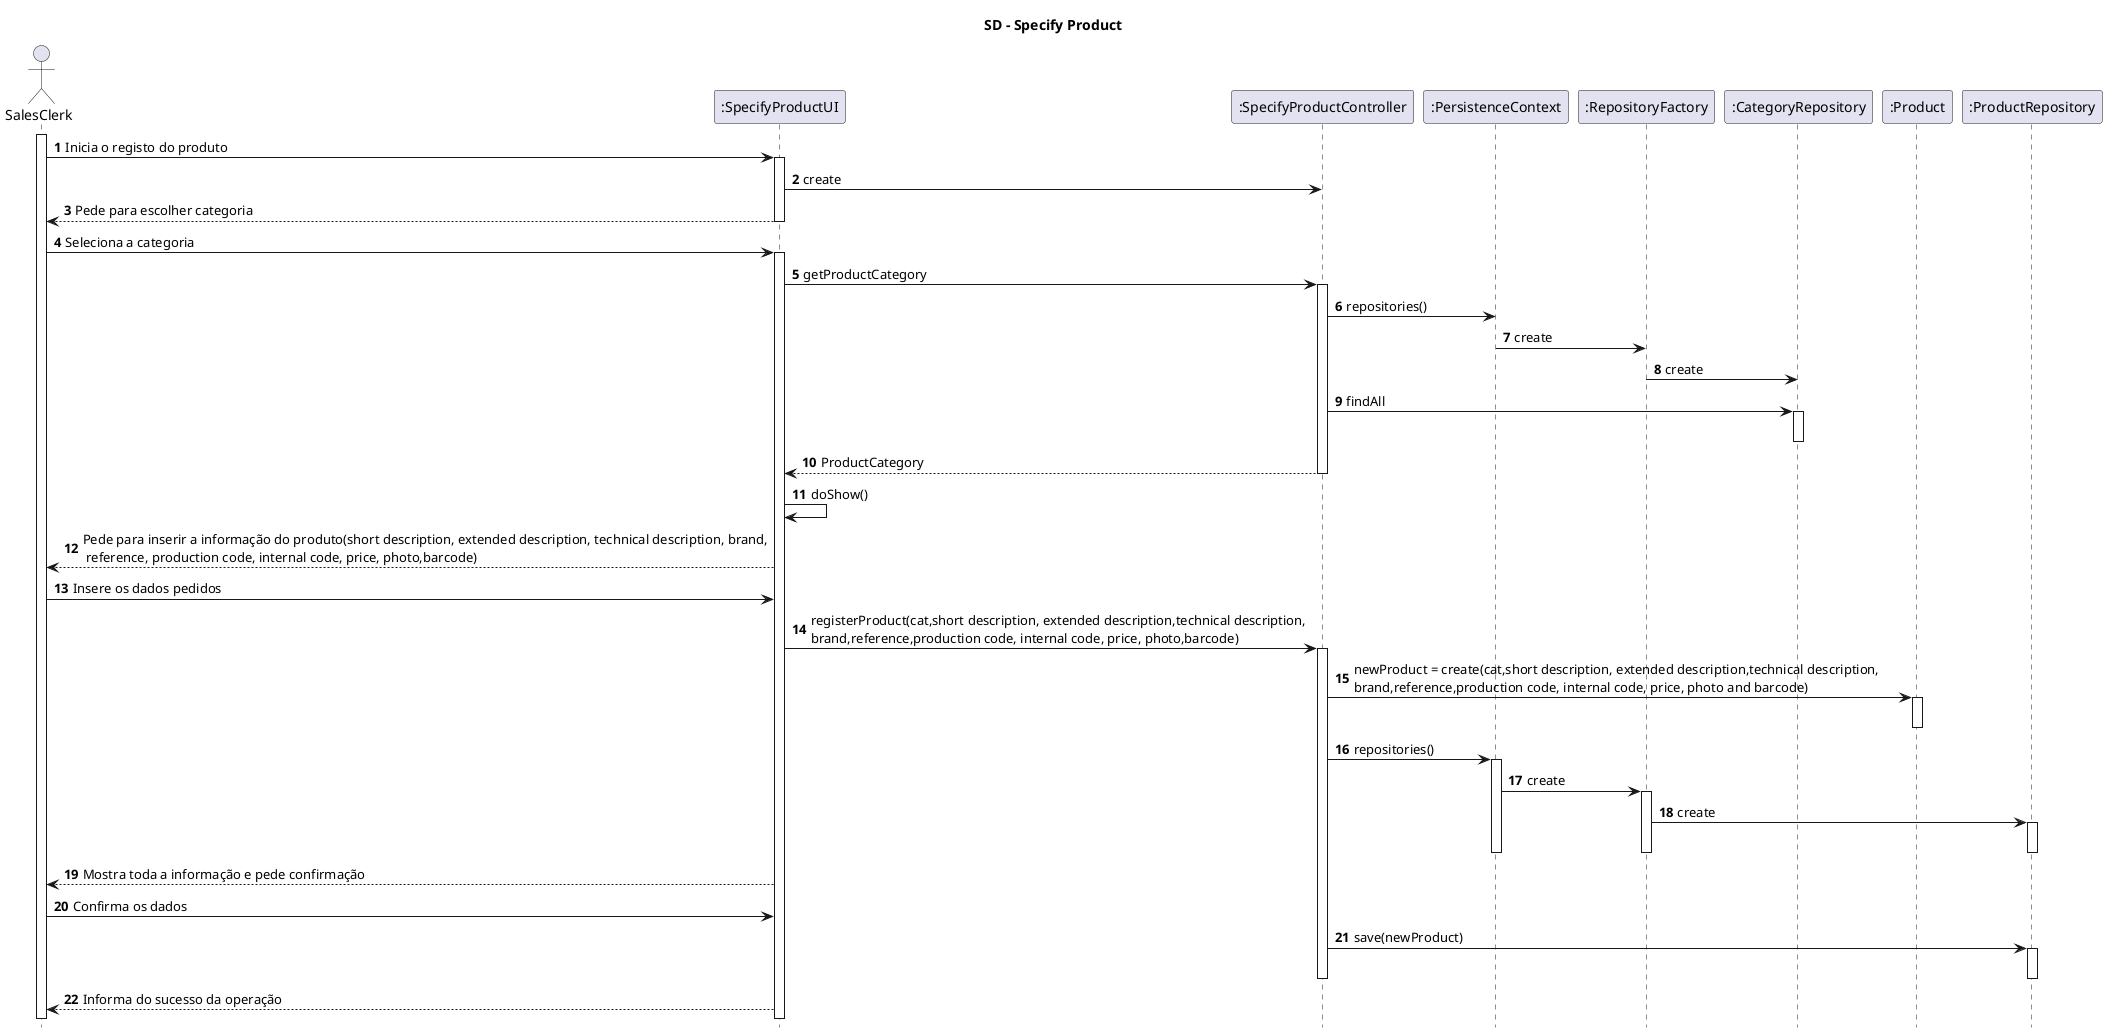 @startuml
autonumber
hide footbox

title SD - Specify Product
    actor "SalesClerk" as SC
		participant ":SpecifyProductUI" as ui
		participant ":SpecifyProductController" as ctrl
		participant ":PersistenceContext" as pc
		participant ":RepositoryFactory" as rf
		participant ":CategoryRepository" as repoPC
		participant ":Product" as prod
		participant ":ProductRepository" as repo

activate SC
SC -> ui : Inicia o registo do produto
activate ui
		ui->ctrl:create
    ui-->SC: Pede para escolher categoria
deactivate ui
SC ->ui: Seleciona a categoria
activate ui
		ui->ctrl:getProductCategory
		activate ctrl
		ctrl->pc:repositories()
		pc->rf:create
		rf->repoPC:create
		ctrl->repoPC:findAll
		activate repoPC
		deactivate repoPC
		ctrl-->ui:ProductCategory
		deactivate ctrl

		ui->ui:doShow()
    ui --> SC : Pede para inserir a informação do produto(short description, extended description, technical description, brand,\n reference, production code, internal code, price, photo,barcode)
    SC->ui: Insere os dados pedidos
    
ui->ctrl:registerProduct(cat,short description, extended description,technical description,\nbrand,reference,production code, internal code, price, photo,barcode)
        activate ctrl
		ctrl->prod:newProduct = create(cat,short description, extended description,technical description,\nbrand,reference,production code, internal code, price, photo and barcode)
        activate prod
        deactivate prod

		ctrl->pc:repositories()
		activate pc
		pc->rf:create
		activate rf
		rf->repo:create
		activate repo
		deactivate repo
		deactivate rf
		deactivate pc
    ui-->SC :Mostra toda a informação e pede confirmação
    SC->ui:Confirma os dados
		ctrl->repo:save(newProduct)
		activate repo
		deactivate repo
		deactivate ctrl
    ui--> SC :  Informa do sucesso da operação


@enduml